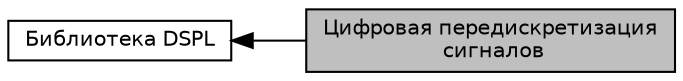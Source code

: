 digraph "Цифровая передискретизация сигналов"
{
  edge [fontname="Helvetica",fontsize="10",labelfontname="Helvetica",labelfontsize="10"];
  node [fontname="Helvetica",fontsize="10",shape=record];
  rankdir=LR;
  Node0 [label="Цифровая передискретизация\l сигналов",height=0.2,width=0.4,color="black", fillcolor="grey75", style="filled", fontcolor="black"];
  Node1 [label="Библиотека DSPL",height=0.2,width=0.4,color="black", fillcolor="white", style="filled",URL="$group___m_a_i_n___g_r_o_u_p.html"];
  Node1->Node0 [shape=plaintext, dir="back", style="solid"];
}

